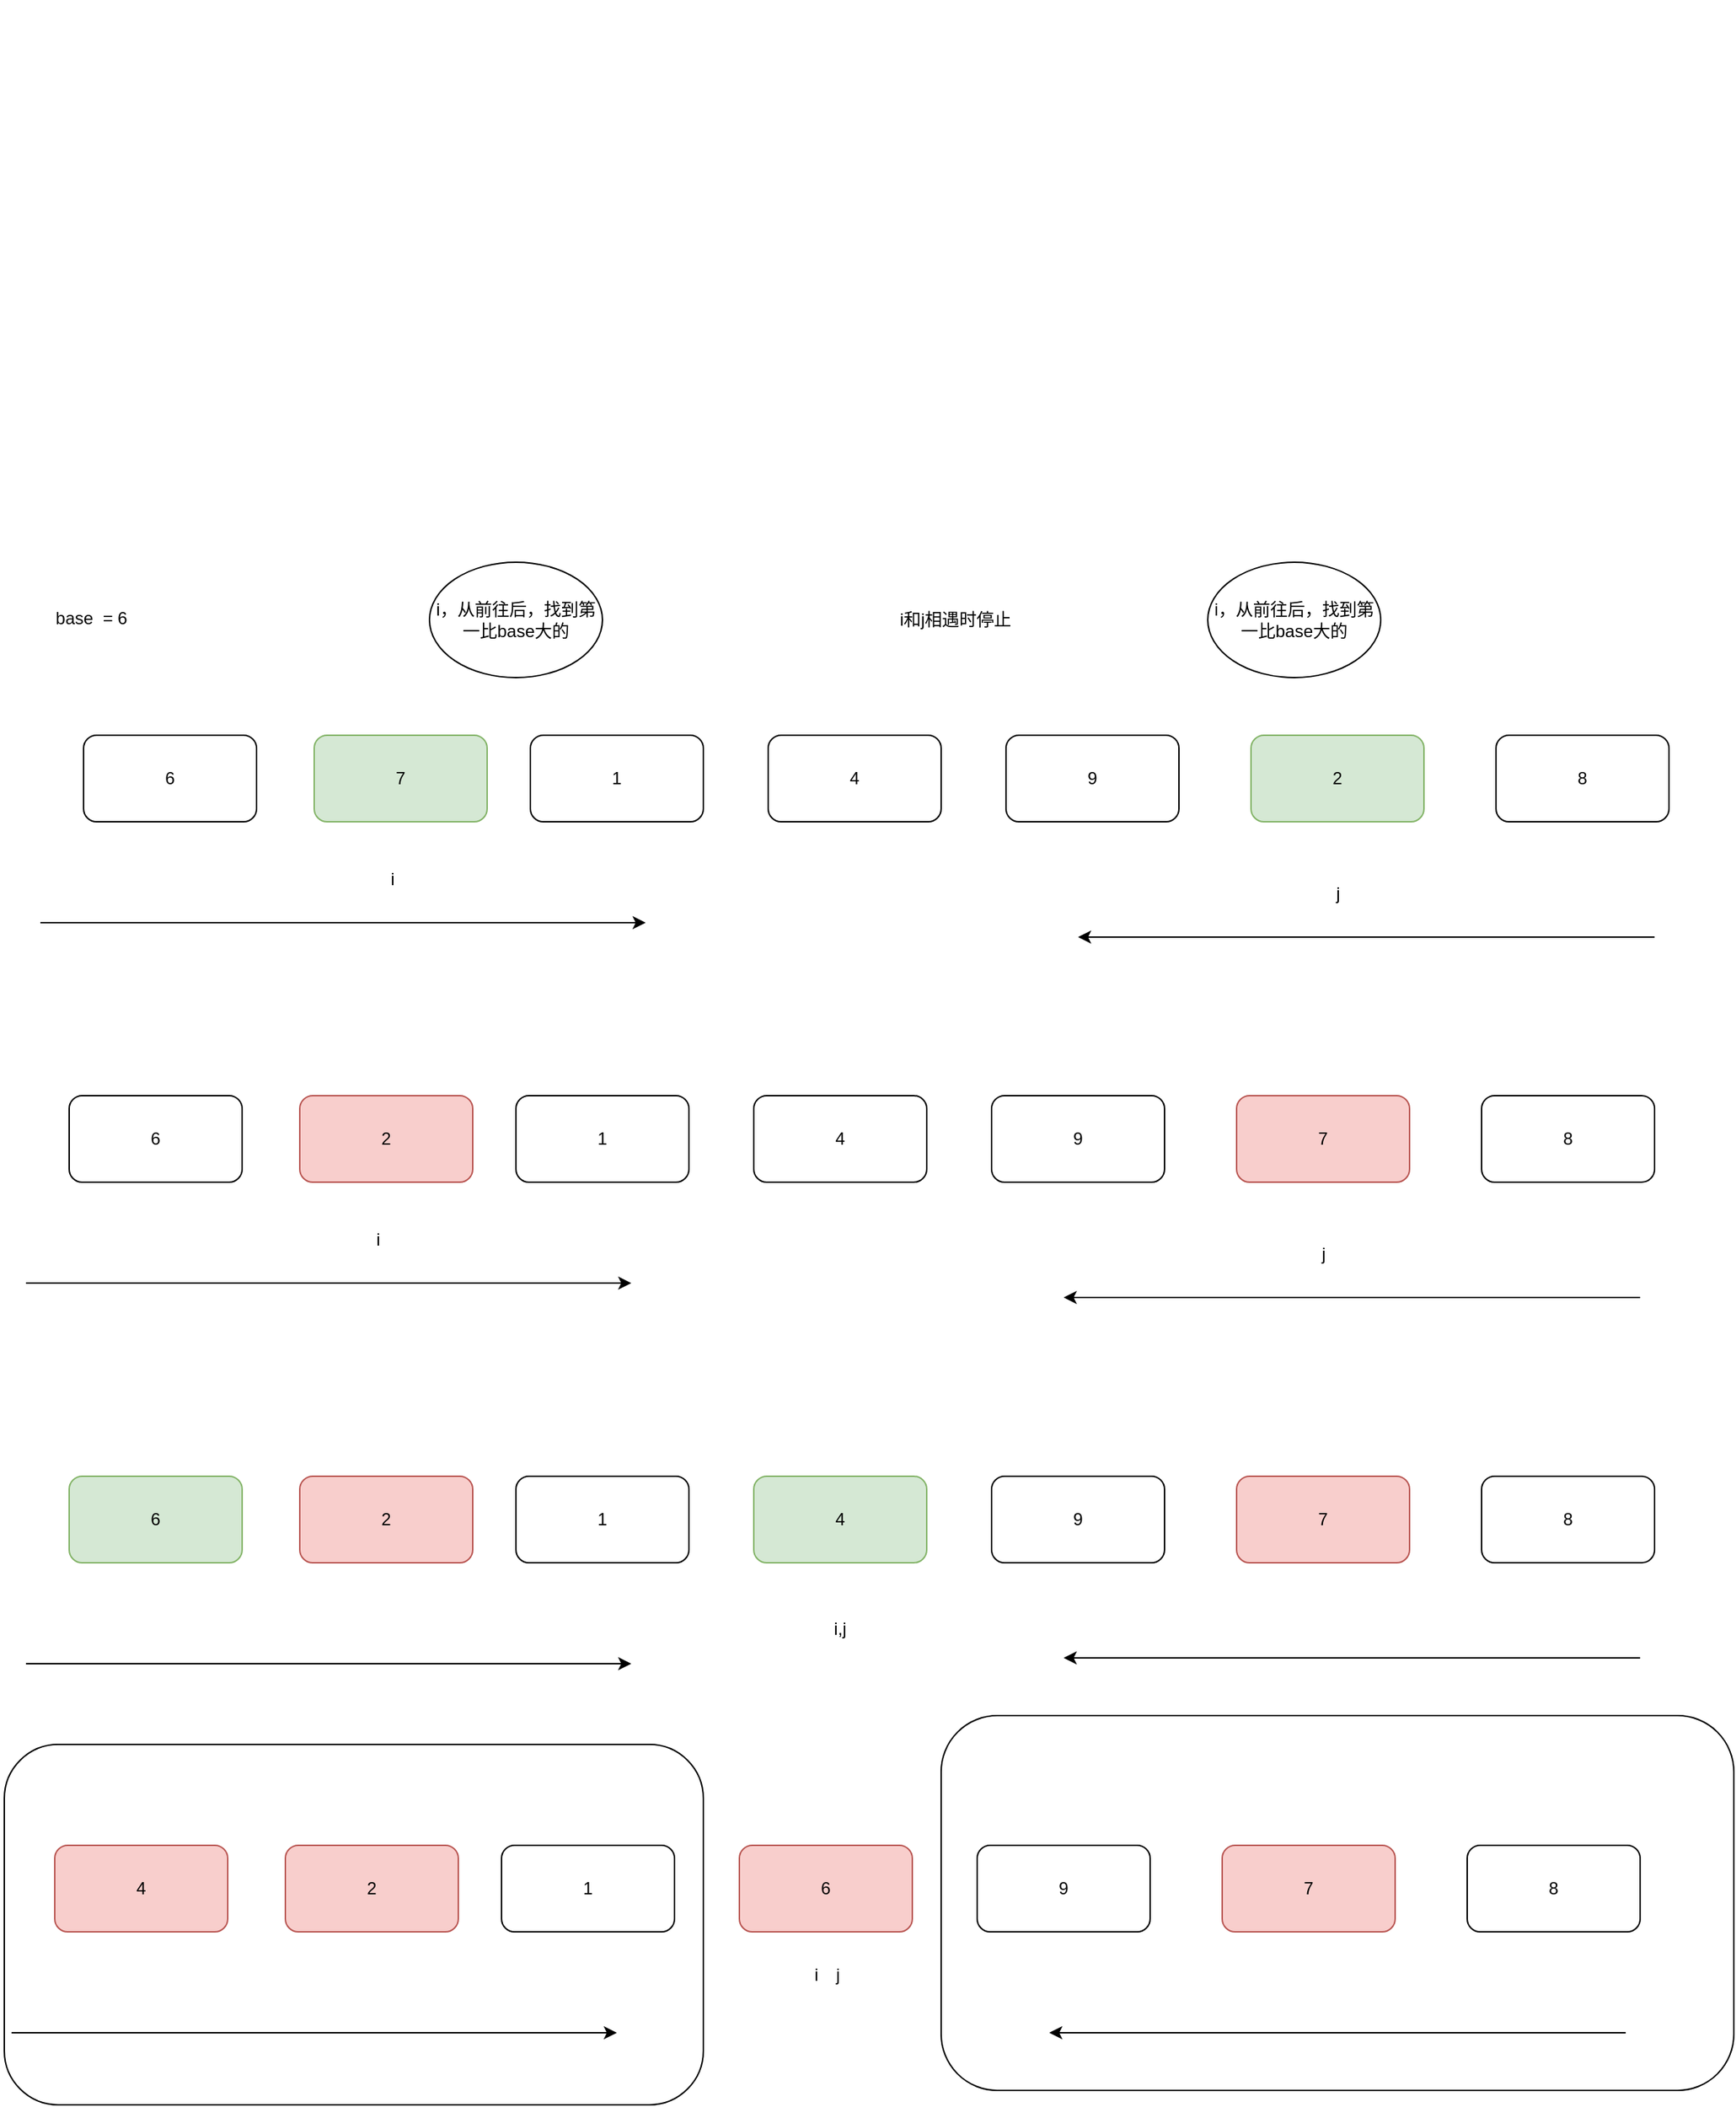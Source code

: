 <mxfile version="14.7.2" type="github">
  <diagram id="hjzgPqdLYu3Zeo-4Eoc-" name="Page-1">
    <mxGraphModel dx="1420" dy="802" grid="1" gridSize="10" guides="1" tooltips="1" connect="1" arrows="1" fold="1" page="1" pageScale="1" pageWidth="827" pageHeight="1169" math="0" shadow="0">
      <root>
        <mxCell id="0" />
        <mxCell id="1" parent="0" />
        <mxCell id="5Uaw-8Ha0721ZcOmCHkX-7" value="&lt;h1&gt;&lt;br&gt;&lt;/h1&gt;" style="text;html=1;strokeColor=none;fillColor=none;spacing=5;spacingTop=-20;whiteSpace=wrap;overflow=hidden;rounded=0;" parent="1" vertex="1">
          <mxGeometry x="340" y="740" width="190" height="120" as="geometry" />
        </mxCell>
        <mxCell id="0M44eqdrZ7TKGxf8zqVD-1" value="6" style="rounded=1;whiteSpace=wrap;html=1;" parent="1" vertex="1">
          <mxGeometry x="210" y="1240" width="120" height="60" as="geometry" />
        </mxCell>
        <mxCell id="0M44eqdrZ7TKGxf8zqVD-2" value="7" style="rounded=1;whiteSpace=wrap;html=1;fillColor=#d5e8d4;strokeColor=#82b366;" parent="1" vertex="1">
          <mxGeometry x="370" y="1240" width="120" height="60" as="geometry" />
        </mxCell>
        <mxCell id="0M44eqdrZ7TKGxf8zqVD-3" value="1" style="rounded=1;whiteSpace=wrap;html=1;" parent="1" vertex="1">
          <mxGeometry x="520" y="1240" width="120" height="60" as="geometry" />
        </mxCell>
        <mxCell id="0M44eqdrZ7TKGxf8zqVD-4" value="4" style="rounded=1;whiteSpace=wrap;html=1;" parent="1" vertex="1">
          <mxGeometry x="685" y="1240" width="120" height="60" as="geometry" />
        </mxCell>
        <mxCell id="0M44eqdrZ7TKGxf8zqVD-5" value="9" style="rounded=1;whiteSpace=wrap;html=1;" parent="1" vertex="1">
          <mxGeometry x="850" y="1240" width="120" height="60" as="geometry" />
        </mxCell>
        <mxCell id="0M44eqdrZ7TKGxf8zqVD-6" value="2" style="rounded=1;whiteSpace=wrap;html=1;fillColor=#d5e8d4;strokeColor=#82b366;" parent="1" vertex="1">
          <mxGeometry x="1020" y="1240" width="120" height="60" as="geometry" />
        </mxCell>
        <mxCell id="0M44eqdrZ7TKGxf8zqVD-7" value="8" style="rounded=1;whiteSpace=wrap;html=1;" parent="1" vertex="1">
          <mxGeometry x="1190" y="1240" width="120" height="60" as="geometry" />
        </mxCell>
        <mxCell id="0M44eqdrZ7TKGxf8zqVD-9" value="base&amp;nbsp; = 6" style="text;html=1;align=center;verticalAlign=middle;resizable=0;points=[];autosize=1;strokeColor=none;" parent="1" vertex="1">
          <mxGeometry x="180" y="1149" width="70" height="20" as="geometry" />
        </mxCell>
        <mxCell id="0M44eqdrZ7TKGxf8zqVD-13" value="j" style="text;html=1;align=center;verticalAlign=middle;resizable=0;points=[];autosize=1;strokeColor=none;" parent="1" vertex="1">
          <mxGeometry x="1070" y="1340" width="20" height="20" as="geometry" />
        </mxCell>
        <mxCell id="0M44eqdrZ7TKGxf8zqVD-14" value="i" style="text;html=1;align=center;verticalAlign=middle;resizable=0;points=[];autosize=1;strokeColor=none;" parent="1" vertex="1">
          <mxGeometry x="414" y="1330" width="20" height="20" as="geometry" />
        </mxCell>
        <mxCell id="0M44eqdrZ7TKGxf8zqVD-15" value="" style="endArrow=classic;html=1;" parent="1" edge="1">
          <mxGeometry width="50" height="50" relative="1" as="geometry">
            <mxPoint x="1300" y="1380" as="sourcePoint" />
            <mxPoint x="900" y="1380" as="targetPoint" />
          </mxGeometry>
        </mxCell>
        <mxCell id="0M44eqdrZ7TKGxf8zqVD-16" value="" style="endArrow=classic;html=1;" parent="1" edge="1">
          <mxGeometry width="50" height="50" relative="1" as="geometry">
            <mxPoint x="180" y="1370" as="sourcePoint" />
            <mxPoint x="600" y="1370" as="targetPoint" />
          </mxGeometry>
        </mxCell>
        <mxCell id="0M44eqdrZ7TKGxf8zqVD-18" value="i，从前往后，找到第一比base大的" style="ellipse;whiteSpace=wrap;html=1;" parent="1" vertex="1">
          <mxGeometry x="450" y="1120" width="120" height="80" as="geometry" />
        </mxCell>
        <mxCell id="0M44eqdrZ7TKGxf8zqVD-19" value="i，从前往后，找到第一比base大的" style="ellipse;whiteSpace=wrap;html=1;" parent="1" vertex="1">
          <mxGeometry x="990" y="1120" width="120" height="80" as="geometry" />
        </mxCell>
        <mxCell id="0M44eqdrZ7TKGxf8zqVD-20" value="6" style="rounded=1;whiteSpace=wrap;html=1;" parent="1" vertex="1">
          <mxGeometry x="200" y="1490" width="120" height="60" as="geometry" />
        </mxCell>
        <mxCell id="0M44eqdrZ7TKGxf8zqVD-21" value="2" style="rounded=1;whiteSpace=wrap;html=1;fillColor=#f8cecc;strokeColor=#b85450;" parent="1" vertex="1">
          <mxGeometry x="360" y="1490" width="120" height="60" as="geometry" />
        </mxCell>
        <mxCell id="0M44eqdrZ7TKGxf8zqVD-22" value="1" style="rounded=1;whiteSpace=wrap;html=1;" parent="1" vertex="1">
          <mxGeometry x="510" y="1490" width="120" height="60" as="geometry" />
        </mxCell>
        <mxCell id="0M44eqdrZ7TKGxf8zqVD-23" value="4" style="rounded=1;whiteSpace=wrap;html=1;" parent="1" vertex="1">
          <mxGeometry x="675" y="1490" width="120" height="60" as="geometry" />
        </mxCell>
        <mxCell id="0M44eqdrZ7TKGxf8zqVD-24" value="9" style="rounded=1;whiteSpace=wrap;html=1;" parent="1" vertex="1">
          <mxGeometry x="840" y="1490" width="120" height="60" as="geometry" />
        </mxCell>
        <mxCell id="0M44eqdrZ7TKGxf8zqVD-25" value="7" style="rounded=1;whiteSpace=wrap;html=1;fillColor=#f8cecc;strokeColor=#b85450;" parent="1" vertex="1">
          <mxGeometry x="1010" y="1490" width="120" height="60" as="geometry" />
        </mxCell>
        <mxCell id="0M44eqdrZ7TKGxf8zqVD-26" value="8" style="rounded=1;whiteSpace=wrap;html=1;" parent="1" vertex="1">
          <mxGeometry x="1180" y="1490" width="120" height="60" as="geometry" />
        </mxCell>
        <mxCell id="0M44eqdrZ7TKGxf8zqVD-28" value="j" style="text;html=1;align=center;verticalAlign=middle;resizable=0;points=[];autosize=1;strokeColor=none;" parent="1" vertex="1">
          <mxGeometry x="1060" y="1590" width="20" height="20" as="geometry" />
        </mxCell>
        <mxCell id="0M44eqdrZ7TKGxf8zqVD-29" value="i" style="text;html=1;align=center;verticalAlign=middle;resizable=0;points=[];autosize=1;strokeColor=none;" parent="1" vertex="1">
          <mxGeometry x="404" y="1580" width="20" height="20" as="geometry" />
        </mxCell>
        <mxCell id="0M44eqdrZ7TKGxf8zqVD-30" value="" style="endArrow=classic;html=1;" parent="1" edge="1">
          <mxGeometry width="50" height="50" relative="1" as="geometry">
            <mxPoint x="1290" y="1630" as="sourcePoint" />
            <mxPoint x="890" y="1630" as="targetPoint" />
          </mxGeometry>
        </mxCell>
        <mxCell id="0M44eqdrZ7TKGxf8zqVD-31" value="" style="endArrow=classic;html=1;" parent="1" edge="1">
          <mxGeometry width="50" height="50" relative="1" as="geometry">
            <mxPoint x="170" y="1620" as="sourcePoint" />
            <mxPoint x="590" y="1620" as="targetPoint" />
          </mxGeometry>
        </mxCell>
        <mxCell id="0M44eqdrZ7TKGxf8zqVD-33" value="6" style="rounded=1;whiteSpace=wrap;html=1;fillColor=#d5e8d4;strokeColor=#82b366;" parent="1" vertex="1">
          <mxGeometry x="200" y="1754" width="120" height="60" as="geometry" />
        </mxCell>
        <mxCell id="0M44eqdrZ7TKGxf8zqVD-34" value="2" style="rounded=1;whiteSpace=wrap;html=1;fillColor=#f8cecc;strokeColor=#b85450;" parent="1" vertex="1">
          <mxGeometry x="360" y="1754" width="120" height="60" as="geometry" />
        </mxCell>
        <mxCell id="0M44eqdrZ7TKGxf8zqVD-35" value="1" style="rounded=1;whiteSpace=wrap;html=1;" parent="1" vertex="1">
          <mxGeometry x="510" y="1754" width="120" height="60" as="geometry" />
        </mxCell>
        <mxCell id="0M44eqdrZ7TKGxf8zqVD-36" value="4" style="rounded=1;whiteSpace=wrap;html=1;fillColor=#d5e8d4;strokeColor=#82b366;" parent="1" vertex="1">
          <mxGeometry x="675" y="1754" width="120" height="60" as="geometry" />
        </mxCell>
        <mxCell id="0M44eqdrZ7TKGxf8zqVD-37" value="9" style="rounded=1;whiteSpace=wrap;html=1;" parent="1" vertex="1">
          <mxGeometry x="840" y="1754" width="120" height="60" as="geometry" />
        </mxCell>
        <mxCell id="0M44eqdrZ7TKGxf8zqVD-38" value="7" style="rounded=1;whiteSpace=wrap;html=1;fillColor=#f8cecc;strokeColor=#b85450;" parent="1" vertex="1">
          <mxGeometry x="1010" y="1754" width="120" height="60" as="geometry" />
        </mxCell>
        <mxCell id="0M44eqdrZ7TKGxf8zqVD-39" value="8" style="rounded=1;whiteSpace=wrap;html=1;" parent="1" vertex="1">
          <mxGeometry x="1180" y="1754" width="120" height="60" as="geometry" />
        </mxCell>
        <mxCell id="0M44eqdrZ7TKGxf8zqVD-41" value="j" style="text;html=1;align=center;verticalAlign=middle;resizable=0;points=[];autosize=1;strokeColor=none;" parent="1" vertex="1">
          <mxGeometry x="722.5" y="2090" width="20" height="20" as="geometry" />
        </mxCell>
        <mxCell id="0M44eqdrZ7TKGxf8zqVD-42" value="i" style="text;html=1;align=center;verticalAlign=middle;resizable=0;points=[];autosize=1;strokeColor=none;" parent="1" vertex="1">
          <mxGeometry x="707.5" y="2090" width="20" height="20" as="geometry" />
        </mxCell>
        <mxCell id="0M44eqdrZ7TKGxf8zqVD-43" value="" style="endArrow=classic;html=1;" parent="1" edge="1">
          <mxGeometry width="50" height="50" relative="1" as="geometry">
            <mxPoint x="1290" y="1880" as="sourcePoint" />
            <mxPoint x="890" y="1880" as="targetPoint" />
          </mxGeometry>
        </mxCell>
        <mxCell id="0M44eqdrZ7TKGxf8zqVD-44" value="" style="endArrow=classic;html=1;" parent="1" edge="1">
          <mxGeometry width="50" height="50" relative="1" as="geometry">
            <mxPoint x="170" y="1884" as="sourcePoint" />
            <mxPoint x="590" y="1884" as="targetPoint" />
          </mxGeometry>
        </mxCell>
        <mxCell id="0M44eqdrZ7TKGxf8zqVD-46" value="i和j相遇时停止" style="text;html=1;strokeColor=none;fillColor=none;align=center;verticalAlign=middle;whiteSpace=wrap;rounded=0;" parent="1" vertex="1">
          <mxGeometry x="745" y="1150" width="140" height="20" as="geometry" />
        </mxCell>
        <mxCell id="0M44eqdrZ7TKGxf8zqVD-47" value="4" style="rounded=1;whiteSpace=wrap;html=1;fillColor=#f8cecc;strokeColor=#b85450;" parent="1" vertex="1">
          <mxGeometry x="190" y="2010" width="120" height="60" as="geometry" />
        </mxCell>
        <mxCell id="0M44eqdrZ7TKGxf8zqVD-48" value="2" style="rounded=1;whiteSpace=wrap;html=1;fillColor=#f8cecc;strokeColor=#b85450;" parent="1" vertex="1">
          <mxGeometry x="350" y="2010" width="120" height="60" as="geometry" />
        </mxCell>
        <mxCell id="0M44eqdrZ7TKGxf8zqVD-49" value="1" style="rounded=1;whiteSpace=wrap;html=1;" parent="1" vertex="1">
          <mxGeometry x="500" y="2010" width="120" height="60" as="geometry" />
        </mxCell>
        <mxCell id="0M44eqdrZ7TKGxf8zqVD-50" value="6" style="rounded=1;whiteSpace=wrap;html=1;fillColor=#f8cecc;strokeColor=#b85450;" parent="1" vertex="1">
          <mxGeometry x="665" y="2010" width="120" height="60" as="geometry" />
        </mxCell>
        <mxCell id="0M44eqdrZ7TKGxf8zqVD-51" value="9" style="rounded=1;whiteSpace=wrap;html=1;" parent="1" vertex="1">
          <mxGeometry x="830" y="2010" width="120" height="60" as="geometry" />
        </mxCell>
        <mxCell id="0M44eqdrZ7TKGxf8zqVD-52" value="7" style="rounded=1;whiteSpace=wrap;html=1;fillColor=#f8cecc;strokeColor=#b85450;" parent="1" vertex="1">
          <mxGeometry x="1000" y="2010" width="120" height="60" as="geometry" />
        </mxCell>
        <mxCell id="0M44eqdrZ7TKGxf8zqVD-53" value="8" style="rounded=1;whiteSpace=wrap;html=1;" parent="1" vertex="1">
          <mxGeometry x="1170" y="2010" width="120" height="60" as="geometry" />
        </mxCell>
        <mxCell id="0M44eqdrZ7TKGxf8zqVD-57" value="" style="endArrow=classic;html=1;" parent="1" edge="1">
          <mxGeometry width="50" height="50" relative="1" as="geometry">
            <mxPoint x="1280" y="2140" as="sourcePoint" />
            <mxPoint x="880" y="2140" as="targetPoint" />
          </mxGeometry>
        </mxCell>
        <mxCell id="0M44eqdrZ7TKGxf8zqVD-58" value="" style="endArrow=classic;html=1;" parent="1" edge="1">
          <mxGeometry width="50" height="50" relative="1" as="geometry">
            <mxPoint x="160" y="2140" as="sourcePoint" />
            <mxPoint x="580" y="2140" as="targetPoint" />
          </mxGeometry>
        </mxCell>
        <mxCell id="cJ5mxs0gCXWes3r5AOwQ-2" value="" style="rounded=1;whiteSpace=wrap;html=1;fillColor=none;" vertex="1" parent="1">
          <mxGeometry x="805" y="1920" width="550" height="260" as="geometry" />
        </mxCell>
        <mxCell id="cJ5mxs0gCXWes3r5AOwQ-3" value="" style="rounded=1;whiteSpace=wrap;html=1;fillColor=none;" vertex="1" parent="1">
          <mxGeometry x="155" y="1940" width="485" height="250" as="geometry" />
        </mxCell>
        <mxCell id="cJ5mxs0gCXWes3r5AOwQ-4" value="i,j" style="text;html=1;strokeColor=none;fillColor=none;align=center;verticalAlign=middle;whiteSpace=wrap;rounded=0;" vertex="1" parent="1">
          <mxGeometry x="715" y="1850" width="40" height="20" as="geometry" />
        </mxCell>
      </root>
    </mxGraphModel>
  </diagram>
</mxfile>
